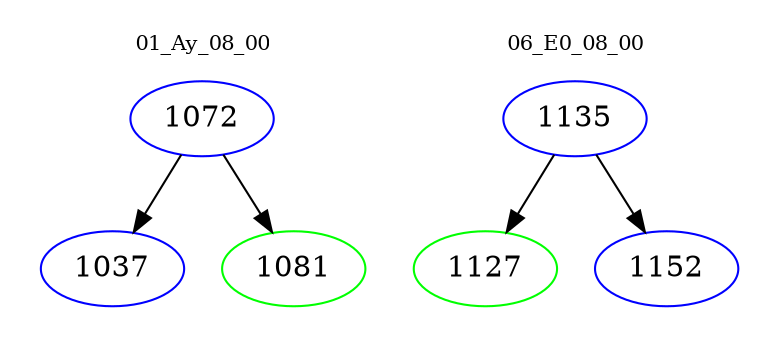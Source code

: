 digraph{
subgraph cluster_0 {
color = white
label = "01_Ay_08_00";
fontsize=10;
T0_1072 [label="1072", color="blue"]
T0_1072 -> T0_1037 [color="black"]
T0_1037 [label="1037", color="blue"]
T0_1072 -> T0_1081 [color="black"]
T0_1081 [label="1081", color="green"]
}
subgraph cluster_1 {
color = white
label = "06_E0_08_00";
fontsize=10;
T1_1135 [label="1135", color="blue"]
T1_1135 -> T1_1127 [color="black"]
T1_1127 [label="1127", color="green"]
T1_1135 -> T1_1152 [color="black"]
T1_1152 [label="1152", color="blue"]
}
}
